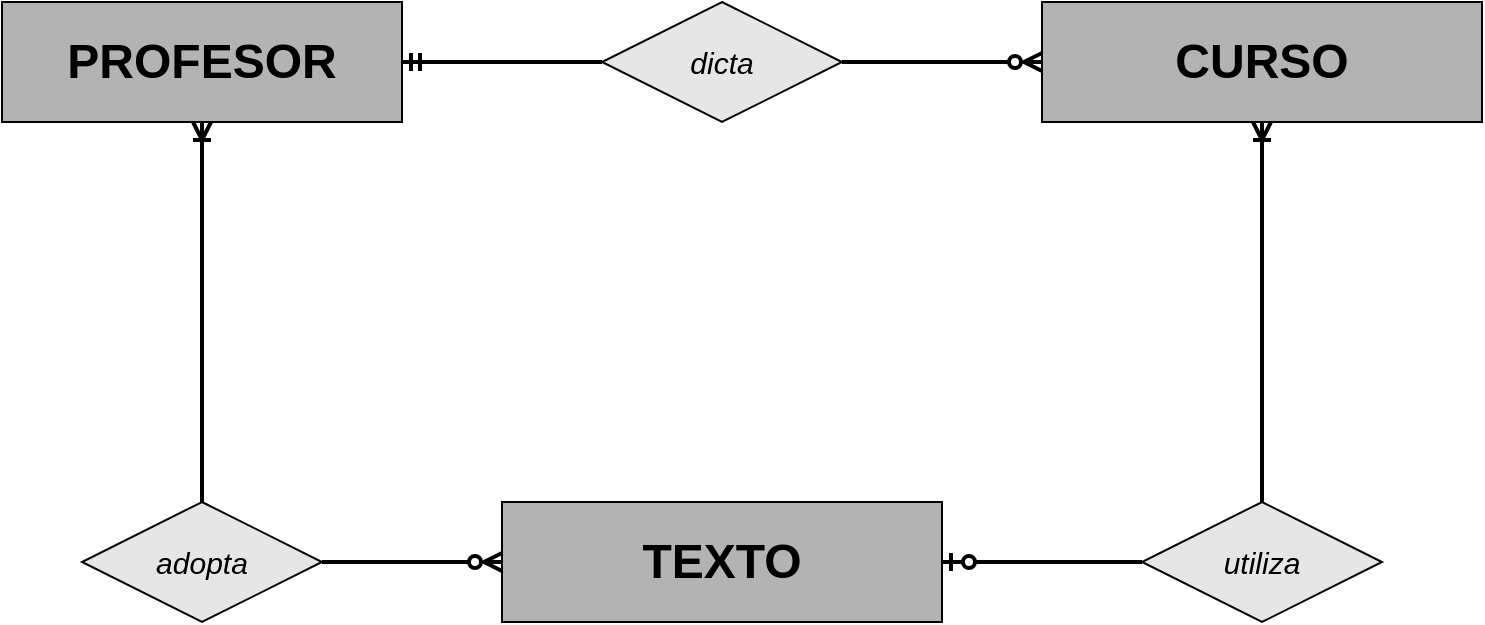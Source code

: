 <mxfile version="23.1.2" type="device">
  <diagram name="Página-1" id="gjhHLhleK01T-xGqVyxS">
    <mxGraphModel dx="866" dy="481" grid="1" gridSize="10" guides="1" tooltips="1" connect="1" arrows="1" fold="1" page="1" pageScale="1" pageWidth="827" pageHeight="1169" math="0" shadow="0">
      <root>
        <mxCell id="0" />
        <mxCell id="1" parent="0" />
        <mxCell id="RlWsWHl4XeS0hEo0dVxk-17" style="edgeStyle=orthogonalEdgeStyle;rounded=0;orthogonalLoop=1;jettySize=auto;html=1;exitX=0.5;exitY=1;exitDx=0;exitDy=0;entryX=0.5;entryY=0;entryDx=0;entryDy=0;endArrow=none;endFill=0;startArrow=ERoneToMany;startFill=0;strokeWidth=2;" edge="1" parent="1" source="RlWsWHl4XeS0hEo0dVxk-1" target="RlWsWHl4XeS0hEo0dVxk-5">
          <mxGeometry relative="1" as="geometry" />
        </mxCell>
        <mxCell id="RlWsWHl4XeS0hEo0dVxk-21" style="edgeStyle=orthogonalEdgeStyle;rounded=0;orthogonalLoop=1;jettySize=auto;html=1;exitX=1;exitY=0.5;exitDx=0;exitDy=0;entryX=0;entryY=0.5;entryDx=0;entryDy=0;endArrow=none;endFill=0;startArrow=ERmandOne;startFill=0;strokeWidth=2;" edge="1" parent="1" source="RlWsWHl4XeS0hEo0dVxk-1" target="RlWsWHl4XeS0hEo0dVxk-4">
          <mxGeometry relative="1" as="geometry" />
        </mxCell>
        <mxCell id="RlWsWHl4XeS0hEo0dVxk-1" value="&lt;span style=&quot;font-size: 24px;&quot;&gt;&lt;b&gt;PROFESOR&lt;/b&gt;&lt;/span&gt;" style="html=1;align=center;labelBackgroundColor=none;labelBorderColor=none;whiteSpace=wrap;fillColor=#B3B3B3;" vertex="1" parent="1">
          <mxGeometry x="60" y="190" width="200" height="60" as="geometry" />
        </mxCell>
        <mxCell id="RlWsWHl4XeS0hEo0dVxk-23" style="edgeStyle=orthogonalEdgeStyle;rounded=0;orthogonalLoop=1;jettySize=auto;html=1;exitX=0.5;exitY=1;exitDx=0;exitDy=0;entryX=0.5;entryY=0;entryDx=0;entryDy=0;endArrow=none;endFill=0;startArrow=ERoneToMany;startFill=0;strokeWidth=2;" edge="1" parent="1" source="RlWsWHl4XeS0hEo0dVxk-2" target="RlWsWHl4XeS0hEo0dVxk-6">
          <mxGeometry relative="1" as="geometry" />
        </mxCell>
        <mxCell id="RlWsWHl4XeS0hEo0dVxk-2" value="&lt;span style=&quot;font-size: 24px;&quot;&gt;&lt;b&gt;CURSO&lt;/b&gt;&lt;/span&gt;" style="whiteSpace=wrap;html=1;align=center;fillColor=#B3B3B3;labelBackgroundColor=none;labelBorderColor=none;" vertex="1" parent="1">
          <mxGeometry x="580" y="190" width="220" height="60" as="geometry" />
        </mxCell>
        <mxCell id="RlWsWHl4XeS0hEo0dVxk-24" style="edgeStyle=orthogonalEdgeStyle;rounded=0;orthogonalLoop=1;jettySize=auto;html=1;exitX=1;exitY=0.5;exitDx=0;exitDy=0;entryX=0;entryY=0.5;entryDx=0;entryDy=0;endArrow=none;endFill=0;startArrow=ERzeroToOne;startFill=0;strokeWidth=2;strokeColor=default;curved=0;fontColor=default;labelBackgroundColor=default;" edge="1" parent="1" source="RlWsWHl4XeS0hEo0dVxk-3" target="RlWsWHl4XeS0hEo0dVxk-6">
          <mxGeometry relative="1" as="geometry">
            <mxPoint x="620" y="470" as="targetPoint" />
          </mxGeometry>
        </mxCell>
        <mxCell id="RlWsWHl4XeS0hEo0dVxk-3" value="&lt;span style=&quot;font-size: 24px;&quot;&gt;&lt;b&gt;TEXTO&lt;/b&gt;&lt;/span&gt;" style="whiteSpace=wrap;html=1;align=center;fillColor=#B3B3B3;labelBackgroundColor=none;labelBorderColor=none;" vertex="1" parent="1">
          <mxGeometry x="310" y="440" width="220" height="60" as="geometry" />
        </mxCell>
        <mxCell id="RlWsWHl4XeS0hEo0dVxk-20" style="edgeStyle=orthogonalEdgeStyle;rounded=0;orthogonalLoop=1;jettySize=auto;html=1;exitX=1;exitY=0.5;exitDx=0;exitDy=0;entryX=0;entryY=0.5;entryDx=0;entryDy=0;endArrow=ERzeroToMany;endFill=0;strokeWidth=2;" edge="1" parent="1" source="RlWsWHl4XeS0hEo0dVxk-4" target="RlWsWHl4XeS0hEo0dVxk-2">
          <mxGeometry relative="1" as="geometry">
            <mxPoint x="570" y="210" as="targetPoint" />
          </mxGeometry>
        </mxCell>
        <mxCell id="RlWsWHl4XeS0hEo0dVxk-4" value="&lt;span style=&quot;font-size: 15px;&quot;&gt;&lt;i&gt;dicta&lt;/i&gt;&lt;/span&gt;" style="shape=rhombus;perimeter=rhombusPerimeter;whiteSpace=wrap;html=1;align=center;fillColor=#E6E6E6;" vertex="1" parent="1">
          <mxGeometry x="360" y="190" width="120" height="60" as="geometry" />
        </mxCell>
        <mxCell id="RlWsWHl4XeS0hEo0dVxk-19" style="edgeStyle=orthogonalEdgeStyle;rounded=0;orthogonalLoop=1;jettySize=auto;html=1;exitX=1;exitY=0.5;exitDx=0;exitDy=0;entryX=0;entryY=0.5;entryDx=0;entryDy=0;endArrow=ERzeroToMany;endFill=0;strokeWidth=2;" edge="1" parent="1" source="RlWsWHl4XeS0hEo0dVxk-5" target="RlWsWHl4XeS0hEo0dVxk-3">
          <mxGeometry relative="1" as="geometry" />
        </mxCell>
        <mxCell id="RlWsWHl4XeS0hEo0dVxk-5" value="&lt;span style=&quot;font-size: 15px;&quot;&gt;&lt;i&gt;adopta&lt;/i&gt;&lt;/span&gt;" style="shape=rhombus;perimeter=rhombusPerimeter;whiteSpace=wrap;html=1;align=center;fillColor=#E6E6E6;" vertex="1" parent="1">
          <mxGeometry x="100" y="440" width="120" height="60" as="geometry" />
        </mxCell>
        <mxCell id="RlWsWHl4XeS0hEo0dVxk-6" value="&lt;span style=&quot;font-size: 15px;&quot;&gt;&lt;i&gt;utiliza&lt;/i&gt;&lt;/span&gt;" style="shape=rhombus;perimeter=rhombusPerimeter;whiteSpace=wrap;html=1;align=center;fillColor=#E6E6E6;" vertex="1" parent="1">
          <mxGeometry x="630" y="440" width="120" height="60" as="geometry" />
        </mxCell>
      </root>
    </mxGraphModel>
  </diagram>
</mxfile>
